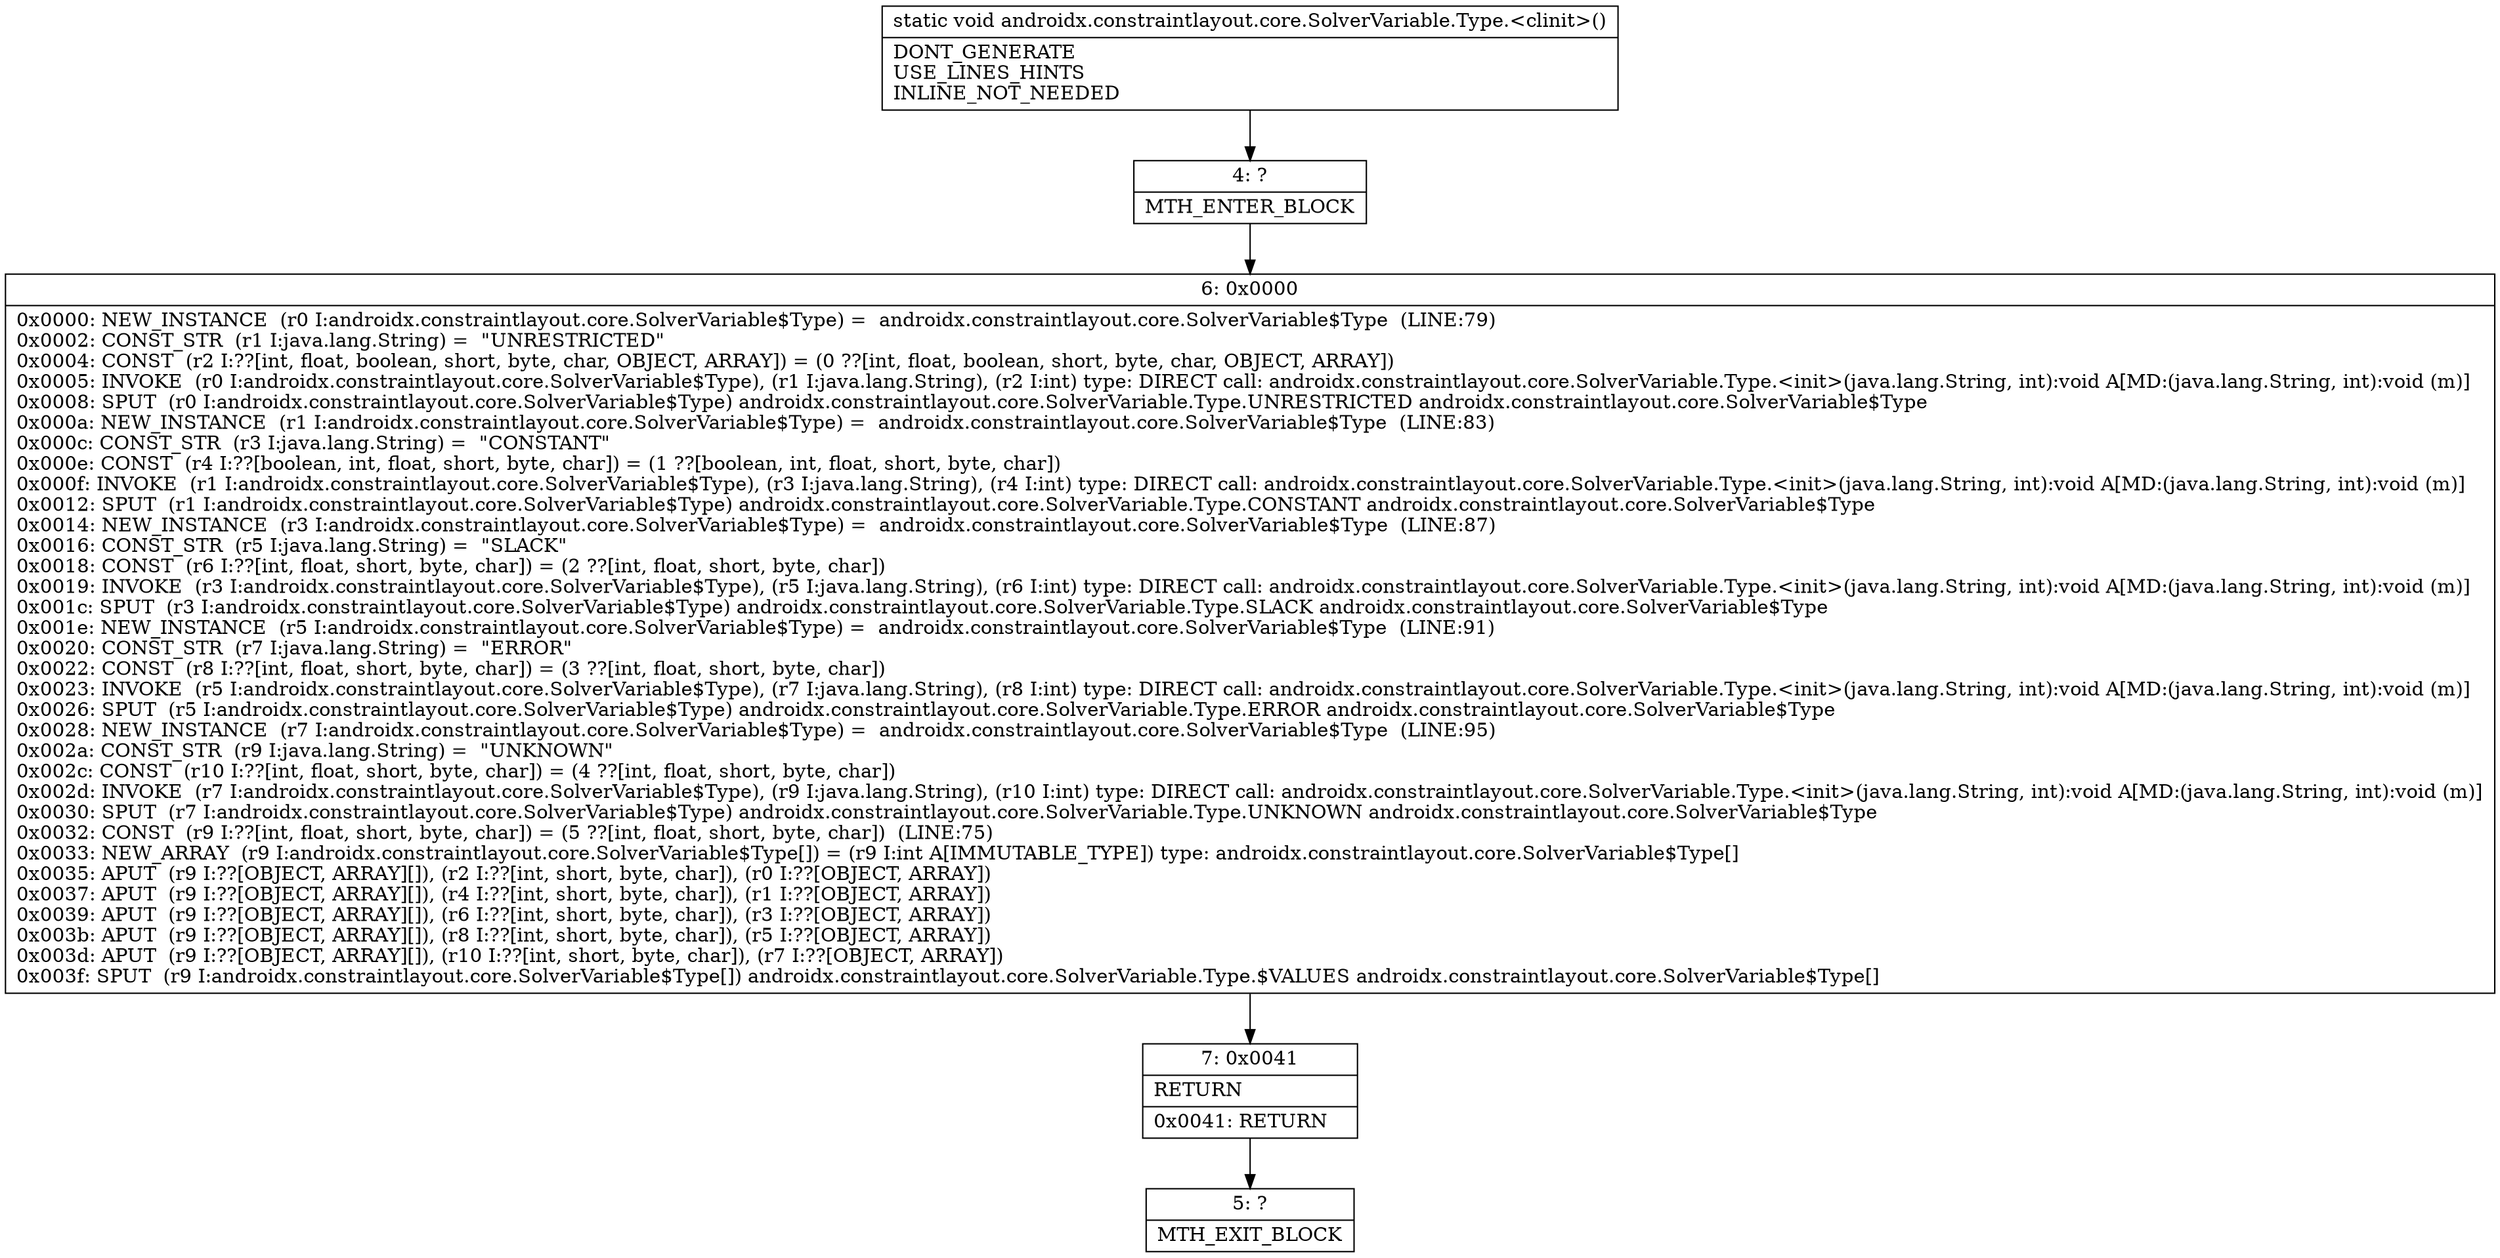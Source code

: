 digraph "CFG forandroidx.constraintlayout.core.SolverVariable.Type.\<clinit\>()V" {
Node_4 [shape=record,label="{4\:\ ?|MTH_ENTER_BLOCK\l}"];
Node_6 [shape=record,label="{6\:\ 0x0000|0x0000: NEW_INSTANCE  (r0 I:androidx.constraintlayout.core.SolverVariable$Type) =  androidx.constraintlayout.core.SolverVariable$Type  (LINE:79)\l0x0002: CONST_STR  (r1 I:java.lang.String) =  \"UNRESTRICTED\" \l0x0004: CONST  (r2 I:??[int, float, boolean, short, byte, char, OBJECT, ARRAY]) = (0 ??[int, float, boolean, short, byte, char, OBJECT, ARRAY]) \l0x0005: INVOKE  (r0 I:androidx.constraintlayout.core.SolverVariable$Type), (r1 I:java.lang.String), (r2 I:int) type: DIRECT call: androidx.constraintlayout.core.SolverVariable.Type.\<init\>(java.lang.String, int):void A[MD:(java.lang.String, int):void (m)]\l0x0008: SPUT  (r0 I:androidx.constraintlayout.core.SolverVariable$Type) androidx.constraintlayout.core.SolverVariable.Type.UNRESTRICTED androidx.constraintlayout.core.SolverVariable$Type \l0x000a: NEW_INSTANCE  (r1 I:androidx.constraintlayout.core.SolverVariable$Type) =  androidx.constraintlayout.core.SolverVariable$Type  (LINE:83)\l0x000c: CONST_STR  (r3 I:java.lang.String) =  \"CONSTANT\" \l0x000e: CONST  (r4 I:??[boolean, int, float, short, byte, char]) = (1 ??[boolean, int, float, short, byte, char]) \l0x000f: INVOKE  (r1 I:androidx.constraintlayout.core.SolverVariable$Type), (r3 I:java.lang.String), (r4 I:int) type: DIRECT call: androidx.constraintlayout.core.SolverVariable.Type.\<init\>(java.lang.String, int):void A[MD:(java.lang.String, int):void (m)]\l0x0012: SPUT  (r1 I:androidx.constraintlayout.core.SolverVariable$Type) androidx.constraintlayout.core.SolverVariable.Type.CONSTANT androidx.constraintlayout.core.SolverVariable$Type \l0x0014: NEW_INSTANCE  (r3 I:androidx.constraintlayout.core.SolverVariable$Type) =  androidx.constraintlayout.core.SolverVariable$Type  (LINE:87)\l0x0016: CONST_STR  (r5 I:java.lang.String) =  \"SLACK\" \l0x0018: CONST  (r6 I:??[int, float, short, byte, char]) = (2 ??[int, float, short, byte, char]) \l0x0019: INVOKE  (r3 I:androidx.constraintlayout.core.SolverVariable$Type), (r5 I:java.lang.String), (r6 I:int) type: DIRECT call: androidx.constraintlayout.core.SolverVariable.Type.\<init\>(java.lang.String, int):void A[MD:(java.lang.String, int):void (m)]\l0x001c: SPUT  (r3 I:androidx.constraintlayout.core.SolverVariable$Type) androidx.constraintlayout.core.SolverVariable.Type.SLACK androidx.constraintlayout.core.SolverVariable$Type \l0x001e: NEW_INSTANCE  (r5 I:androidx.constraintlayout.core.SolverVariable$Type) =  androidx.constraintlayout.core.SolverVariable$Type  (LINE:91)\l0x0020: CONST_STR  (r7 I:java.lang.String) =  \"ERROR\" \l0x0022: CONST  (r8 I:??[int, float, short, byte, char]) = (3 ??[int, float, short, byte, char]) \l0x0023: INVOKE  (r5 I:androidx.constraintlayout.core.SolverVariable$Type), (r7 I:java.lang.String), (r8 I:int) type: DIRECT call: androidx.constraintlayout.core.SolverVariable.Type.\<init\>(java.lang.String, int):void A[MD:(java.lang.String, int):void (m)]\l0x0026: SPUT  (r5 I:androidx.constraintlayout.core.SolverVariable$Type) androidx.constraintlayout.core.SolverVariable.Type.ERROR androidx.constraintlayout.core.SolverVariable$Type \l0x0028: NEW_INSTANCE  (r7 I:androidx.constraintlayout.core.SolverVariable$Type) =  androidx.constraintlayout.core.SolverVariable$Type  (LINE:95)\l0x002a: CONST_STR  (r9 I:java.lang.String) =  \"UNKNOWN\" \l0x002c: CONST  (r10 I:??[int, float, short, byte, char]) = (4 ??[int, float, short, byte, char]) \l0x002d: INVOKE  (r7 I:androidx.constraintlayout.core.SolverVariable$Type), (r9 I:java.lang.String), (r10 I:int) type: DIRECT call: androidx.constraintlayout.core.SolverVariable.Type.\<init\>(java.lang.String, int):void A[MD:(java.lang.String, int):void (m)]\l0x0030: SPUT  (r7 I:androidx.constraintlayout.core.SolverVariable$Type) androidx.constraintlayout.core.SolverVariable.Type.UNKNOWN androidx.constraintlayout.core.SolverVariable$Type \l0x0032: CONST  (r9 I:??[int, float, short, byte, char]) = (5 ??[int, float, short, byte, char])  (LINE:75)\l0x0033: NEW_ARRAY  (r9 I:androidx.constraintlayout.core.SolverVariable$Type[]) = (r9 I:int A[IMMUTABLE_TYPE]) type: androidx.constraintlayout.core.SolverVariable$Type[] \l0x0035: APUT  (r9 I:??[OBJECT, ARRAY][]), (r2 I:??[int, short, byte, char]), (r0 I:??[OBJECT, ARRAY]) \l0x0037: APUT  (r9 I:??[OBJECT, ARRAY][]), (r4 I:??[int, short, byte, char]), (r1 I:??[OBJECT, ARRAY]) \l0x0039: APUT  (r9 I:??[OBJECT, ARRAY][]), (r6 I:??[int, short, byte, char]), (r3 I:??[OBJECT, ARRAY]) \l0x003b: APUT  (r9 I:??[OBJECT, ARRAY][]), (r8 I:??[int, short, byte, char]), (r5 I:??[OBJECT, ARRAY]) \l0x003d: APUT  (r9 I:??[OBJECT, ARRAY][]), (r10 I:??[int, short, byte, char]), (r7 I:??[OBJECT, ARRAY]) \l0x003f: SPUT  (r9 I:androidx.constraintlayout.core.SolverVariable$Type[]) androidx.constraintlayout.core.SolverVariable.Type.$VALUES androidx.constraintlayout.core.SolverVariable$Type[] \l}"];
Node_7 [shape=record,label="{7\:\ 0x0041|RETURN\l|0x0041: RETURN   \l}"];
Node_5 [shape=record,label="{5\:\ ?|MTH_EXIT_BLOCK\l}"];
MethodNode[shape=record,label="{static void androidx.constraintlayout.core.SolverVariable.Type.\<clinit\>()  | DONT_GENERATE\lUSE_LINES_HINTS\lINLINE_NOT_NEEDED\l}"];
MethodNode -> Node_4;Node_4 -> Node_6;
Node_6 -> Node_7;
Node_7 -> Node_5;
}

